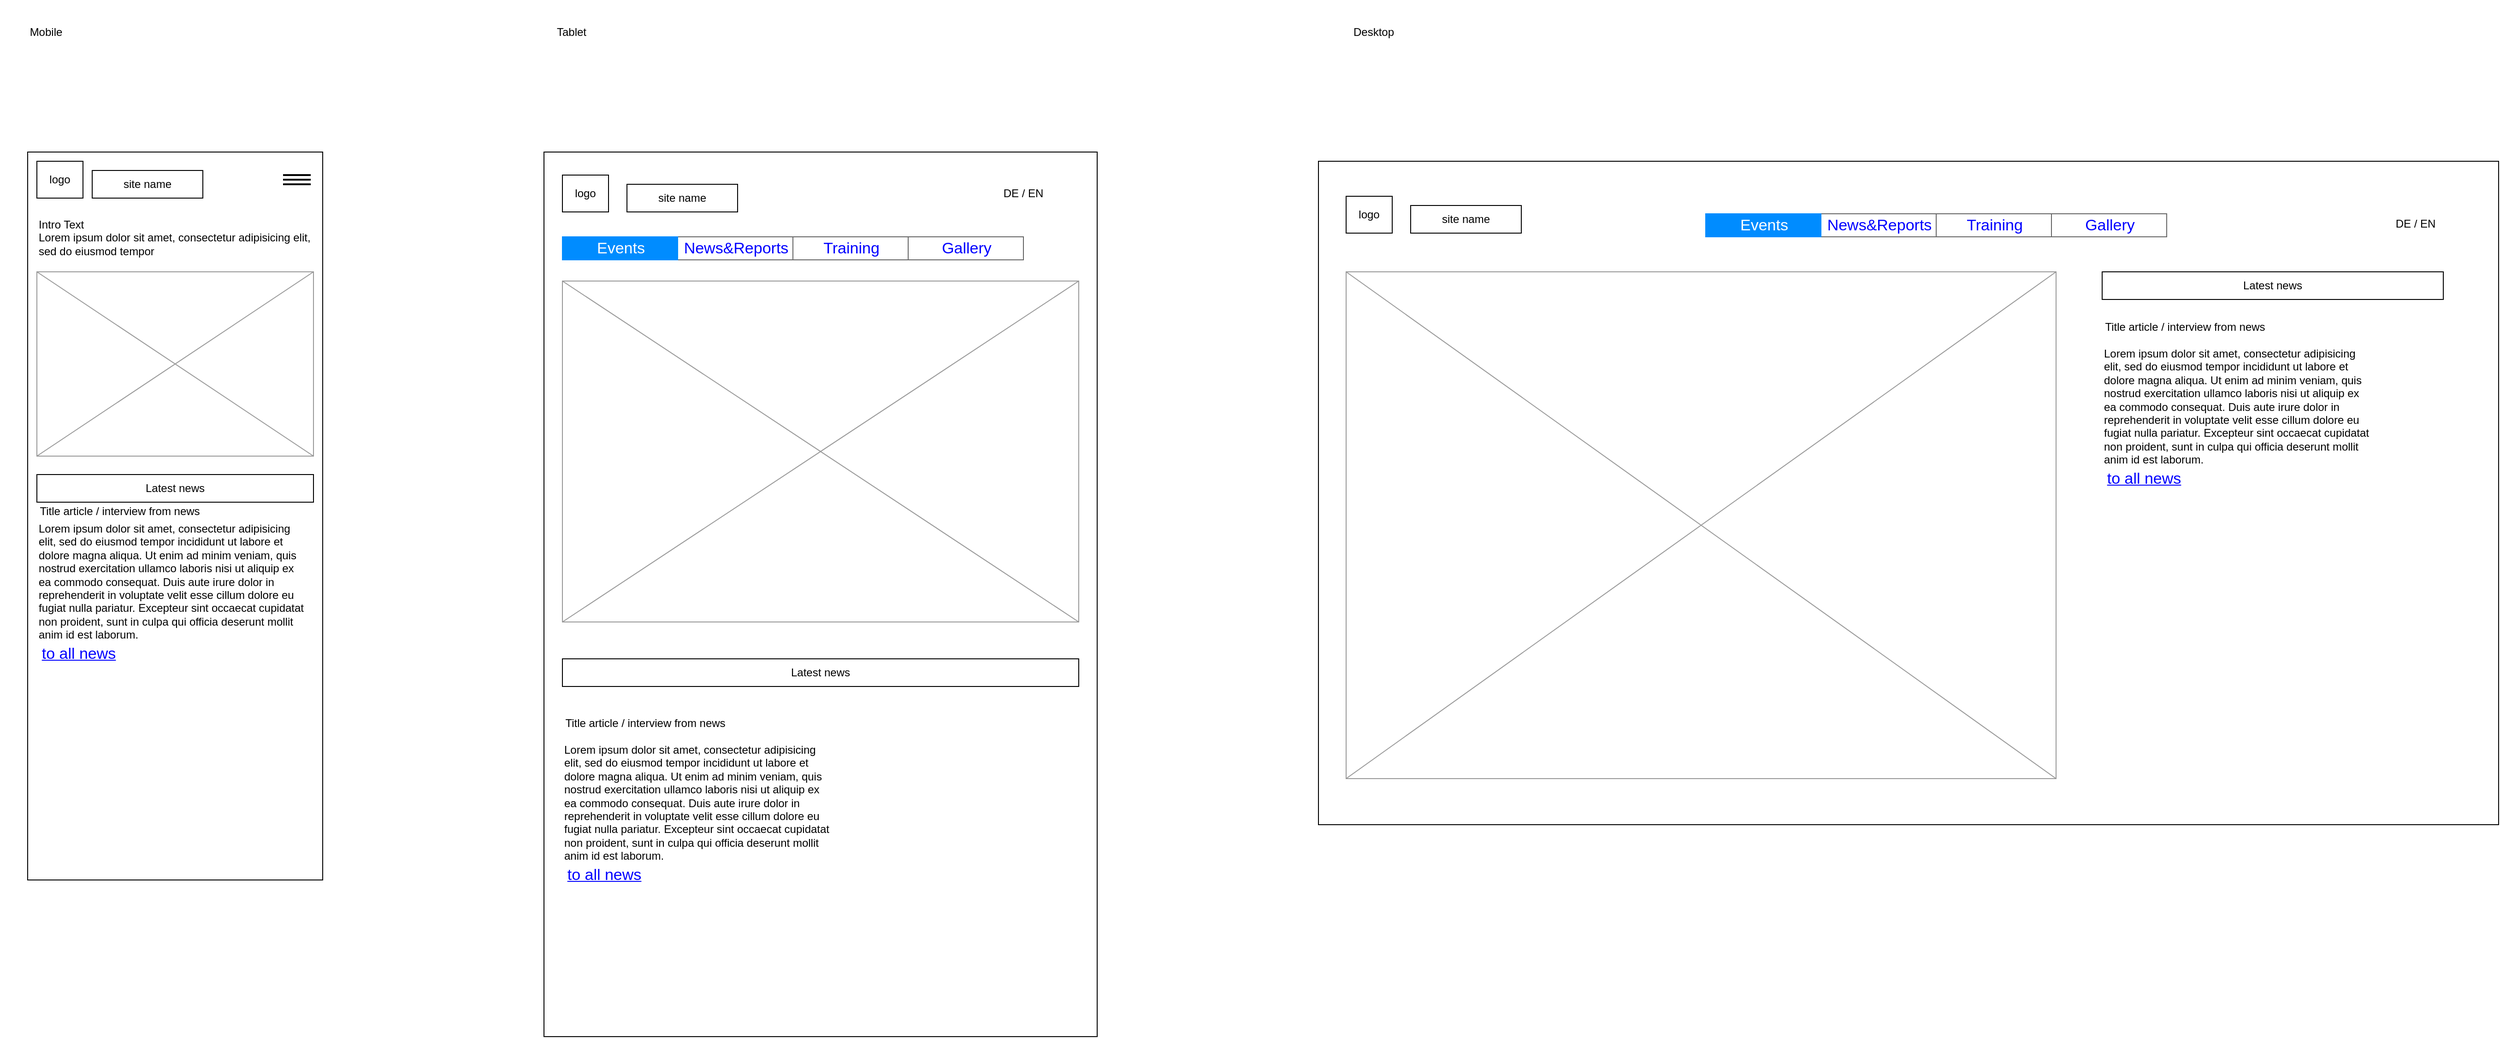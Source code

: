 <mxfile version="14.6.13" type="device" pages="2"><diagram id="9jcsSa2idGeD7nd3Jzeq" name="Seite-1"><mxGraphModel dx="3465" dy="1890" grid="1" gridSize="10" guides="1" tooltips="1" connect="1" arrows="1" fold="1" page="1" pageScale="1" pageWidth="1654" pageHeight="1169" math="0" shadow="0"><root><mxCell id="0"/><mxCell id="1" parent="0"/><mxCell id="x6a1cxpS2AHFXkV5HQqg-2" value="" style="rounded=0;whiteSpace=wrap;html=1;" vertex="1" parent="1"><mxGeometry x="120" y="480" width="320" height="790" as="geometry"/></mxCell><mxCell id="x6a1cxpS2AHFXkV5HQqg-3" value="Mobile" style="text;html=1;strokeColor=none;fillColor=none;align=center;verticalAlign=middle;whiteSpace=wrap;rounded=0;" vertex="1" parent="1"><mxGeometry x="120" y="340" width="40" height="20" as="geometry"/></mxCell><mxCell id="x6a1cxpS2AHFXkV5HQqg-5" value="logo" style="rounded=0;whiteSpace=wrap;html=1;" vertex="1" parent="1"><mxGeometry x="130" y="490" width="50" height="40" as="geometry"/></mxCell><mxCell id="x6a1cxpS2AHFXkV5HQqg-6" value="site name" style="rounded=0;whiteSpace=wrap;html=1;" vertex="1" parent="1"><mxGeometry x="190" y="500" width="120" height="30" as="geometry"/></mxCell><mxCell id="x6a1cxpS2AHFXkV5HQqg-15" value="" style="group" vertex="1" connectable="0" parent="1"><mxGeometry x="397" y="505" width="30" height="10" as="geometry"/></mxCell><mxCell id="x6a1cxpS2AHFXkV5HQqg-8" value="" style="endArrow=none;html=1;strokeColor=#000000;strokeWidth=2;" edge="1" parent="x6a1cxpS2AHFXkV5HQqg-15"><mxGeometry width="50" height="50" as="geometry"><mxPoint as="sourcePoint"/><mxPoint x="30" as="targetPoint"/></mxGeometry></mxCell><mxCell id="x6a1cxpS2AHFXkV5HQqg-9" value="" style="endArrow=none;html=1;strokeColor=#000000;strokeWidth=2;" edge="1" parent="x6a1cxpS2AHFXkV5HQqg-15"><mxGeometry width="50" height="50" as="geometry"><mxPoint y="5" as="sourcePoint"/><mxPoint x="30" y="5" as="targetPoint"/></mxGeometry></mxCell><mxCell id="x6a1cxpS2AHFXkV5HQqg-10" value="" style="endArrow=none;html=1;strokeColor=#000000;strokeWidth=2;" edge="1" parent="x6a1cxpS2AHFXkV5HQqg-15"><mxGeometry width="50" height="50" as="geometry"><mxPoint y="10" as="sourcePoint"/><mxPoint x="30" y="10" as="targetPoint"/></mxGeometry></mxCell><mxCell id="x6a1cxpS2AHFXkV5HQqg-16" value="" style="verticalLabelPosition=bottom;shadow=0;dashed=0;align=center;html=1;verticalAlign=top;strokeWidth=1;shape=mxgraph.mockup.graphics.simpleIcon;strokeColor=#999999;" vertex="1" parent="1"><mxGeometry x="130" y="610" width="300" height="200" as="geometry"/></mxCell><mxCell id="x6a1cxpS2AHFXkV5HQqg-17" value="Intro Text&lt;br&gt;Lorem ipsum dolor sit amet, consectetur adipisicing elit, sed do eiusmod tempor" style="text;spacingTop=-5;whiteSpace=wrap;html=1;align=left;fontSize=12;fontFamily=Helvetica;fillColor=none;strokeColor=none;" vertex="1" parent="1"><mxGeometry x="130" y="550" width="300" height="50" as="geometry"/></mxCell><mxCell id="x6a1cxpS2AHFXkV5HQqg-18" value="Lorem ipsum dolor sit amet, consectetur adipisicing elit, sed do eiusmod tempor incididunt ut labore et dolore magna aliqua. Ut enim ad minim veniam, quis nostrud exercitation ullamco laboris nisi ut aliquip ex ea commodo consequat. Duis aute irure dolor in reprehenderit in voluptate velit esse cillum dolore eu fugiat nulla pariatur. Excepteur sint occaecat cupidatat non proident, sunt in culpa qui officia deserunt mollit anim id est laborum.&lt;br&gt;" style="text;spacingTop=-5;whiteSpace=wrap;html=1;align=left;fontSize=12;fontFamily=Helvetica;fillColor=none;strokeColor=none;" vertex="1" parent="1"><mxGeometry x="130" y="880" width="290" height="120" as="geometry"/></mxCell><mxCell id="x6a1cxpS2AHFXkV5HQqg-19" value="Tablet" style="text;html=1;strokeColor=none;fillColor=none;align=center;verticalAlign=middle;whiteSpace=wrap;rounded=0;" vertex="1" parent="1"><mxGeometry x="690" y="340" width="40" height="20" as="geometry"/></mxCell><mxCell id="x6a1cxpS2AHFXkV5HQqg-20" value="" style="rounded=0;whiteSpace=wrap;html=1;" vertex="1" parent="1"><mxGeometry x="680" y="480" width="600" height="960" as="geometry"/></mxCell><mxCell id="x6a1cxpS2AHFXkV5HQqg-21" value="" style="rounded=0;whiteSpace=wrap;html=1;" vertex="1" parent="1"><mxGeometry x="1520" y="490" width="1280" height="720" as="geometry"/></mxCell><mxCell id="x6a1cxpS2AHFXkV5HQqg-22" value="Desktop" style="text;html=1;strokeColor=none;fillColor=none;align=center;verticalAlign=middle;whiteSpace=wrap;rounded=0;" vertex="1" parent="1"><mxGeometry x="1560" y="315" width="40" height="70" as="geometry"/></mxCell><mxCell id="x6a1cxpS2AHFXkV5HQqg-24" value="to all news" style="shape=rectangle;strokeColor=none;fillColor=none;linkText=;fontSize=17;fontColor=#0000ff;fontStyle=4;html=1;align=center;" vertex="1" parent="1"><mxGeometry x="100" y="1010" width="150" height="30" as="geometry"/></mxCell><mxCell id="x6a1cxpS2AHFXkV5HQqg-25" value="Title article / interview from news" style="text;html=1;strokeColor=none;fillColor=none;align=center;verticalAlign=middle;whiteSpace=wrap;rounded=0;" vertex="1" parent="1"><mxGeometry x="90" y="860" width="260" height="20" as="geometry"/></mxCell><mxCell id="x6a1cxpS2AHFXkV5HQqg-26" value="Latest news" style="rounded=0;whiteSpace=wrap;html=1;" vertex="1" parent="1"><mxGeometry x="130" y="830" width="300" height="30" as="geometry"/></mxCell><mxCell id="x6a1cxpS2AHFXkV5HQqg-27" value="site name" style="rounded=0;whiteSpace=wrap;html=1;" vertex="1" parent="1"><mxGeometry x="770" y="515" width="120" height="30" as="geometry"/></mxCell><mxCell id="x6a1cxpS2AHFXkV5HQqg-28" value="logo" style="rounded=0;whiteSpace=wrap;html=1;" vertex="1" parent="1"><mxGeometry x="700" y="505" width="50" height="40" as="geometry"/></mxCell><mxCell id="x6a1cxpS2AHFXkV5HQqg-29" value="" style="strokeWidth=1;shadow=0;dashed=0;align=center;html=1;shape=mxgraph.mockup.text.rrect;rSize=0;strokeColor=#666666;" vertex="1" parent="1"><mxGeometry x="700" y="572" width="500" height="25" as="geometry"/></mxCell><mxCell id="x6a1cxpS2AHFXkV5HQqg-30" value="News&amp;amp;Reports" style="strokeColor=inherit;fillColor=inherit;gradientColor=inherit;strokeWidth=1;shadow=0;dashed=0;align=center;html=1;shape=mxgraph.mockup.text.rrect;rSize=0;fontSize=17;fontColor=#0000ff;" vertex="1" parent="x6a1cxpS2AHFXkV5HQqg-29"><mxGeometry x="125" width="125" height="25" as="geometry"/></mxCell><mxCell id="x6a1cxpS2AHFXkV5HQqg-31" value="Training" style="strokeColor=inherit;fillColor=inherit;gradientColor=inherit;strokeWidth=1;shadow=0;dashed=0;align=center;html=1;shape=mxgraph.mockup.text.rrect;rSize=0;fontSize=17;fontColor=#0000ff;" vertex="1" parent="x6a1cxpS2AHFXkV5HQqg-29"><mxGeometry x="250" width="125" height="25" as="geometry"/></mxCell><mxCell id="x6a1cxpS2AHFXkV5HQqg-32" value="Gallery" style="strokeColor=inherit;fillColor=inherit;gradientColor=inherit;strokeWidth=1;shadow=0;dashed=0;align=center;html=1;shape=mxgraph.mockup.text.rrect;rSize=0;fontSize=17;fontColor=#0000ff;" vertex="1" parent="x6a1cxpS2AHFXkV5HQqg-29"><mxGeometry x="375" width="125" height="25" as="geometry"/></mxCell><mxCell id="x6a1cxpS2AHFXkV5HQqg-33" value="Events" style="strokeWidth=1;shadow=0;dashed=0;align=center;html=1;shape=mxgraph.mockup.text.rrect;rSize=0;fontSize=17;fontColor=#ffffff;fillColor=#008cff;strokeColor=#008cff;" vertex="1" parent="x6a1cxpS2AHFXkV5HQqg-29"><mxGeometry width="125" height="25" as="geometry"/></mxCell><mxCell id="x6a1cxpS2AHFXkV5HQqg-34" value="DE / EN" style="text;html=1;strokeColor=none;fillColor=none;align=center;verticalAlign=middle;whiteSpace=wrap;rounded=0;" vertex="1" parent="1"><mxGeometry x="1170" y="515" width="60" height="20" as="geometry"/></mxCell><mxCell id="x6a1cxpS2AHFXkV5HQqg-35" value="" style="verticalLabelPosition=bottom;shadow=0;dashed=0;align=center;html=1;verticalAlign=top;strokeWidth=1;shape=mxgraph.mockup.graphics.simpleIcon;strokeColor=#999999;" vertex="1" parent="1"><mxGeometry x="700" y="620" width="560" height="370" as="geometry"/></mxCell><mxCell id="x6a1cxpS2AHFXkV5HQqg-36" value="Lorem ipsum dolor sit amet, consectetur adipisicing elit, sed do eiusmod tempor incididunt ut labore et dolore magna aliqua. Ut enim ad minim veniam, quis nostrud exercitation ullamco laboris nisi ut aliquip ex ea commodo consequat. Duis aute irure dolor in reprehenderit in voluptate velit esse cillum dolore eu fugiat nulla pariatur. Excepteur sint occaecat cupidatat non proident, sunt in culpa qui officia deserunt mollit anim id est laborum.&lt;br&gt;" style="text;spacingTop=-5;whiteSpace=wrap;html=1;align=left;fontSize=12;fontFamily=Helvetica;fillColor=none;strokeColor=none;" vertex="1" parent="1"><mxGeometry x="700" y="1120" width="290" height="120" as="geometry"/></mxCell><mxCell id="x6a1cxpS2AHFXkV5HQqg-37" value="to all news" style="shape=rectangle;strokeColor=none;fillColor=none;linkText=;fontSize=17;fontColor=#0000ff;fontStyle=4;html=1;align=center;" vertex="1" parent="1"><mxGeometry x="670" y="1250" width="150" height="30" as="geometry"/></mxCell><mxCell id="x6a1cxpS2AHFXkV5HQqg-38" value="Title article / interview from news" style="text;html=1;strokeColor=none;fillColor=none;align=center;verticalAlign=middle;whiteSpace=wrap;rounded=0;" vertex="1" parent="1"><mxGeometry x="660" y="1090" width="260" height="20" as="geometry"/></mxCell><mxCell id="x6a1cxpS2AHFXkV5HQqg-39" value="Latest news" style="rounded=0;whiteSpace=wrap;html=1;" vertex="1" parent="1"><mxGeometry x="700" y="1030" width="560" height="30" as="geometry"/></mxCell><mxCell id="x6a1cxpS2AHFXkV5HQqg-40" value="site name" style="rounded=0;whiteSpace=wrap;html=1;" vertex="1" parent="1"><mxGeometry x="1620" y="538" width="120" height="30" as="geometry"/></mxCell><mxCell id="x6a1cxpS2AHFXkV5HQqg-41" value="logo" style="rounded=0;whiteSpace=wrap;html=1;" vertex="1" parent="1"><mxGeometry x="1550" y="528" width="50" height="40" as="geometry"/></mxCell><mxCell id="x6a1cxpS2AHFXkV5HQqg-42" value="" style="strokeWidth=1;shadow=0;dashed=0;align=center;html=1;shape=mxgraph.mockup.text.rrect;rSize=0;strokeColor=#666666;" vertex="1" parent="1"><mxGeometry x="1940" y="547" width="500" height="25" as="geometry"/></mxCell><mxCell id="x6a1cxpS2AHFXkV5HQqg-43" value="News&amp;amp;Reports" style="strokeColor=inherit;fillColor=inherit;gradientColor=inherit;strokeWidth=1;shadow=0;dashed=0;align=center;html=1;shape=mxgraph.mockup.text.rrect;rSize=0;fontSize=17;fontColor=#0000ff;" vertex="1" parent="x6a1cxpS2AHFXkV5HQqg-42"><mxGeometry x="125" width="125" height="25" as="geometry"/></mxCell><mxCell id="x6a1cxpS2AHFXkV5HQqg-44" value="Training" style="strokeColor=inherit;fillColor=inherit;gradientColor=inherit;strokeWidth=1;shadow=0;dashed=0;align=center;html=1;shape=mxgraph.mockup.text.rrect;rSize=0;fontSize=17;fontColor=#0000ff;" vertex="1" parent="x6a1cxpS2AHFXkV5HQqg-42"><mxGeometry x="250" width="125" height="25" as="geometry"/></mxCell><mxCell id="x6a1cxpS2AHFXkV5HQqg-45" value="Gallery" style="strokeColor=inherit;fillColor=inherit;gradientColor=inherit;strokeWidth=1;shadow=0;dashed=0;align=center;html=1;shape=mxgraph.mockup.text.rrect;rSize=0;fontSize=17;fontColor=#0000ff;" vertex="1" parent="x6a1cxpS2AHFXkV5HQqg-42"><mxGeometry x="375" width="125" height="25" as="geometry"/></mxCell><mxCell id="x6a1cxpS2AHFXkV5HQqg-46" value="Events" style="strokeWidth=1;shadow=0;dashed=0;align=center;html=1;shape=mxgraph.mockup.text.rrect;rSize=0;fontSize=17;fontColor=#ffffff;fillColor=#008cff;strokeColor=#008cff;" vertex="1" parent="x6a1cxpS2AHFXkV5HQqg-42"><mxGeometry width="125" height="25" as="geometry"/></mxCell><mxCell id="x6a1cxpS2AHFXkV5HQqg-47" value="DE / EN" style="text;html=1;strokeColor=none;fillColor=none;align=center;verticalAlign=middle;whiteSpace=wrap;rounded=0;" vertex="1" parent="1"><mxGeometry x="2680" y="548" width="60" height="20" as="geometry"/></mxCell><mxCell id="x6a1cxpS2AHFXkV5HQqg-48" value="" style="verticalLabelPosition=bottom;shadow=0;dashed=0;align=center;html=1;verticalAlign=top;strokeWidth=1;shape=mxgraph.mockup.graphics.simpleIcon;strokeColor=#999999;" vertex="1" parent="1"><mxGeometry x="1550" y="610" width="770" height="550" as="geometry"/></mxCell><mxCell id="x6a1cxpS2AHFXkV5HQqg-49" value="Latest news" style="rounded=0;whiteSpace=wrap;html=1;" vertex="1" parent="1"><mxGeometry x="2370" y="610" width="370" height="30" as="geometry"/></mxCell><mxCell id="x6a1cxpS2AHFXkV5HQqg-50" value="Lorem ipsum dolor sit amet, consectetur adipisicing elit, sed do eiusmod tempor incididunt ut labore et dolore magna aliqua. Ut enim ad minim veniam, quis nostrud exercitation ullamco laboris nisi ut aliquip ex ea commodo consequat. Duis aute irure dolor in reprehenderit in voluptate velit esse cillum dolore eu fugiat nulla pariatur. Excepteur sint occaecat cupidatat non proident, sunt in culpa qui officia deserunt mollit anim id est laborum.&lt;br&gt;" style="text;spacingTop=-5;whiteSpace=wrap;html=1;align=left;fontSize=12;fontFamily=Helvetica;fillColor=none;strokeColor=none;" vertex="1" parent="1"><mxGeometry x="2370" y="690" width="290" height="120" as="geometry"/></mxCell><mxCell id="x6a1cxpS2AHFXkV5HQqg-51" value="to all news" style="shape=rectangle;strokeColor=none;fillColor=none;linkText=;fontSize=17;fontColor=#0000ff;fontStyle=4;html=1;align=center;" vertex="1" parent="1"><mxGeometry x="2340" y="820" width="150" height="30" as="geometry"/></mxCell><mxCell id="x6a1cxpS2AHFXkV5HQqg-52" value="Title article / interview from news" style="text;html=1;strokeColor=none;fillColor=none;align=center;verticalAlign=middle;whiteSpace=wrap;rounded=0;" vertex="1" parent="1"><mxGeometry x="2330" y="660" width="260" height="20" as="geometry"/></mxCell></root></mxGraphModel></diagram><diagram id="F6VMX_Xn5Z7v36Y6OgSF" name="Seite-2"><mxGraphModel dx="1346" dy="756" grid="1" gridSize="10" guides="1" tooltips="1" connect="1" arrows="1" fold="1" page="1" pageScale="1" pageWidth="1654" pageHeight="1169" math="0" shadow="0"><root><mxCell id="kJqw9aeRE_NpIZNZHMVB-0"/><mxCell id="kJqw9aeRE_NpIZNZHMVB-1" parent="kJqw9aeRE_NpIZNZHMVB-0"/></root></mxGraphModel></diagram></mxfile>